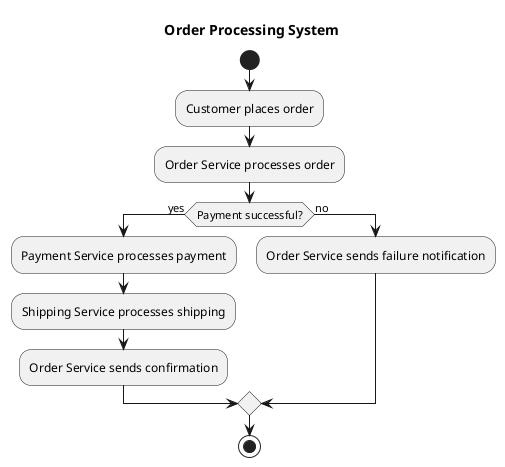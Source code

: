 @startuml Activity Diagram

title Order Processing System

start
:Customer places order;
:Order Service processes order;
if (Payment successful?) then (yes)
    :Payment Service processes payment;
    :Shipping Service processes shipping;
    :Order Service sends confirmation;
else (no)
    :Order Service sends failure notification;
endif
stop

@endyaml
